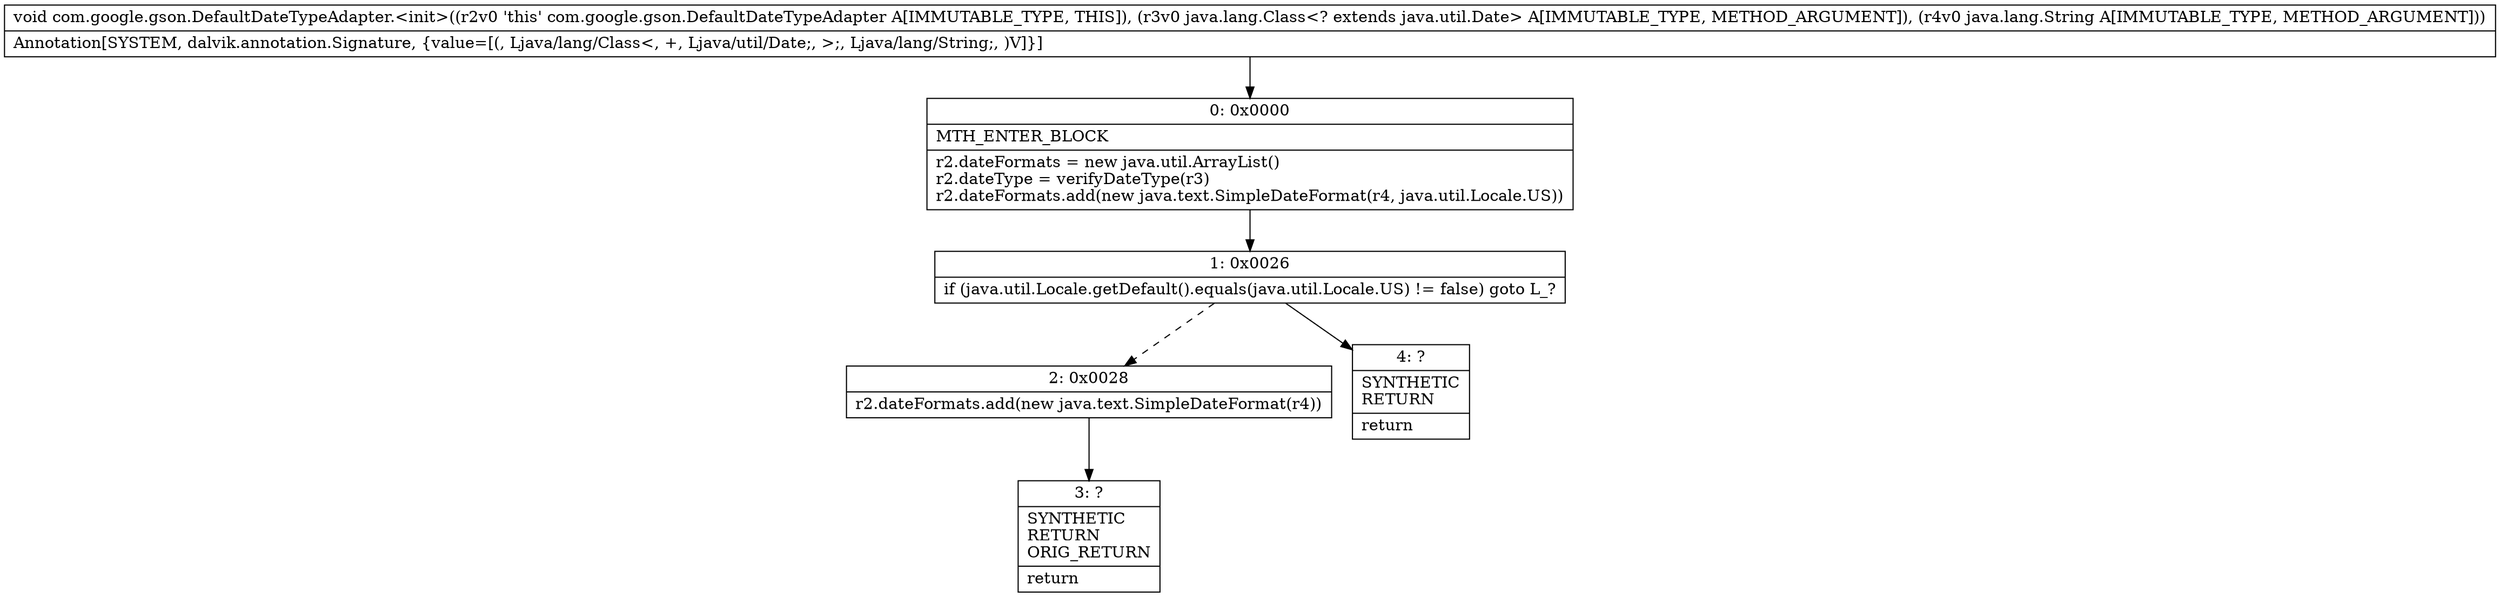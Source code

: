 digraph "CFG forcom.google.gson.DefaultDateTypeAdapter.\<init\>(Ljava\/lang\/Class;Ljava\/lang\/String;)V" {
Node_0 [shape=record,label="{0\:\ 0x0000|MTH_ENTER_BLOCK\l|r2.dateFormats = new java.util.ArrayList()\lr2.dateType = verifyDateType(r3)\lr2.dateFormats.add(new java.text.SimpleDateFormat(r4, java.util.Locale.US))\l}"];
Node_1 [shape=record,label="{1\:\ 0x0026|if (java.util.Locale.getDefault().equals(java.util.Locale.US) != false) goto L_?\l}"];
Node_2 [shape=record,label="{2\:\ 0x0028|r2.dateFormats.add(new java.text.SimpleDateFormat(r4))\l}"];
Node_3 [shape=record,label="{3\:\ ?|SYNTHETIC\lRETURN\lORIG_RETURN\l|return\l}"];
Node_4 [shape=record,label="{4\:\ ?|SYNTHETIC\lRETURN\l|return\l}"];
MethodNode[shape=record,label="{void com.google.gson.DefaultDateTypeAdapter.\<init\>((r2v0 'this' com.google.gson.DefaultDateTypeAdapter A[IMMUTABLE_TYPE, THIS]), (r3v0 java.lang.Class\<? extends java.util.Date\> A[IMMUTABLE_TYPE, METHOD_ARGUMENT]), (r4v0 java.lang.String A[IMMUTABLE_TYPE, METHOD_ARGUMENT]))  | Annotation[SYSTEM, dalvik.annotation.Signature, \{value=[(, Ljava\/lang\/Class\<, +, Ljava\/util\/Date;, \>;, Ljava\/lang\/String;, )V]\}]\l}"];
MethodNode -> Node_0;
Node_0 -> Node_1;
Node_1 -> Node_2[style=dashed];
Node_1 -> Node_4;
Node_2 -> Node_3;
}

